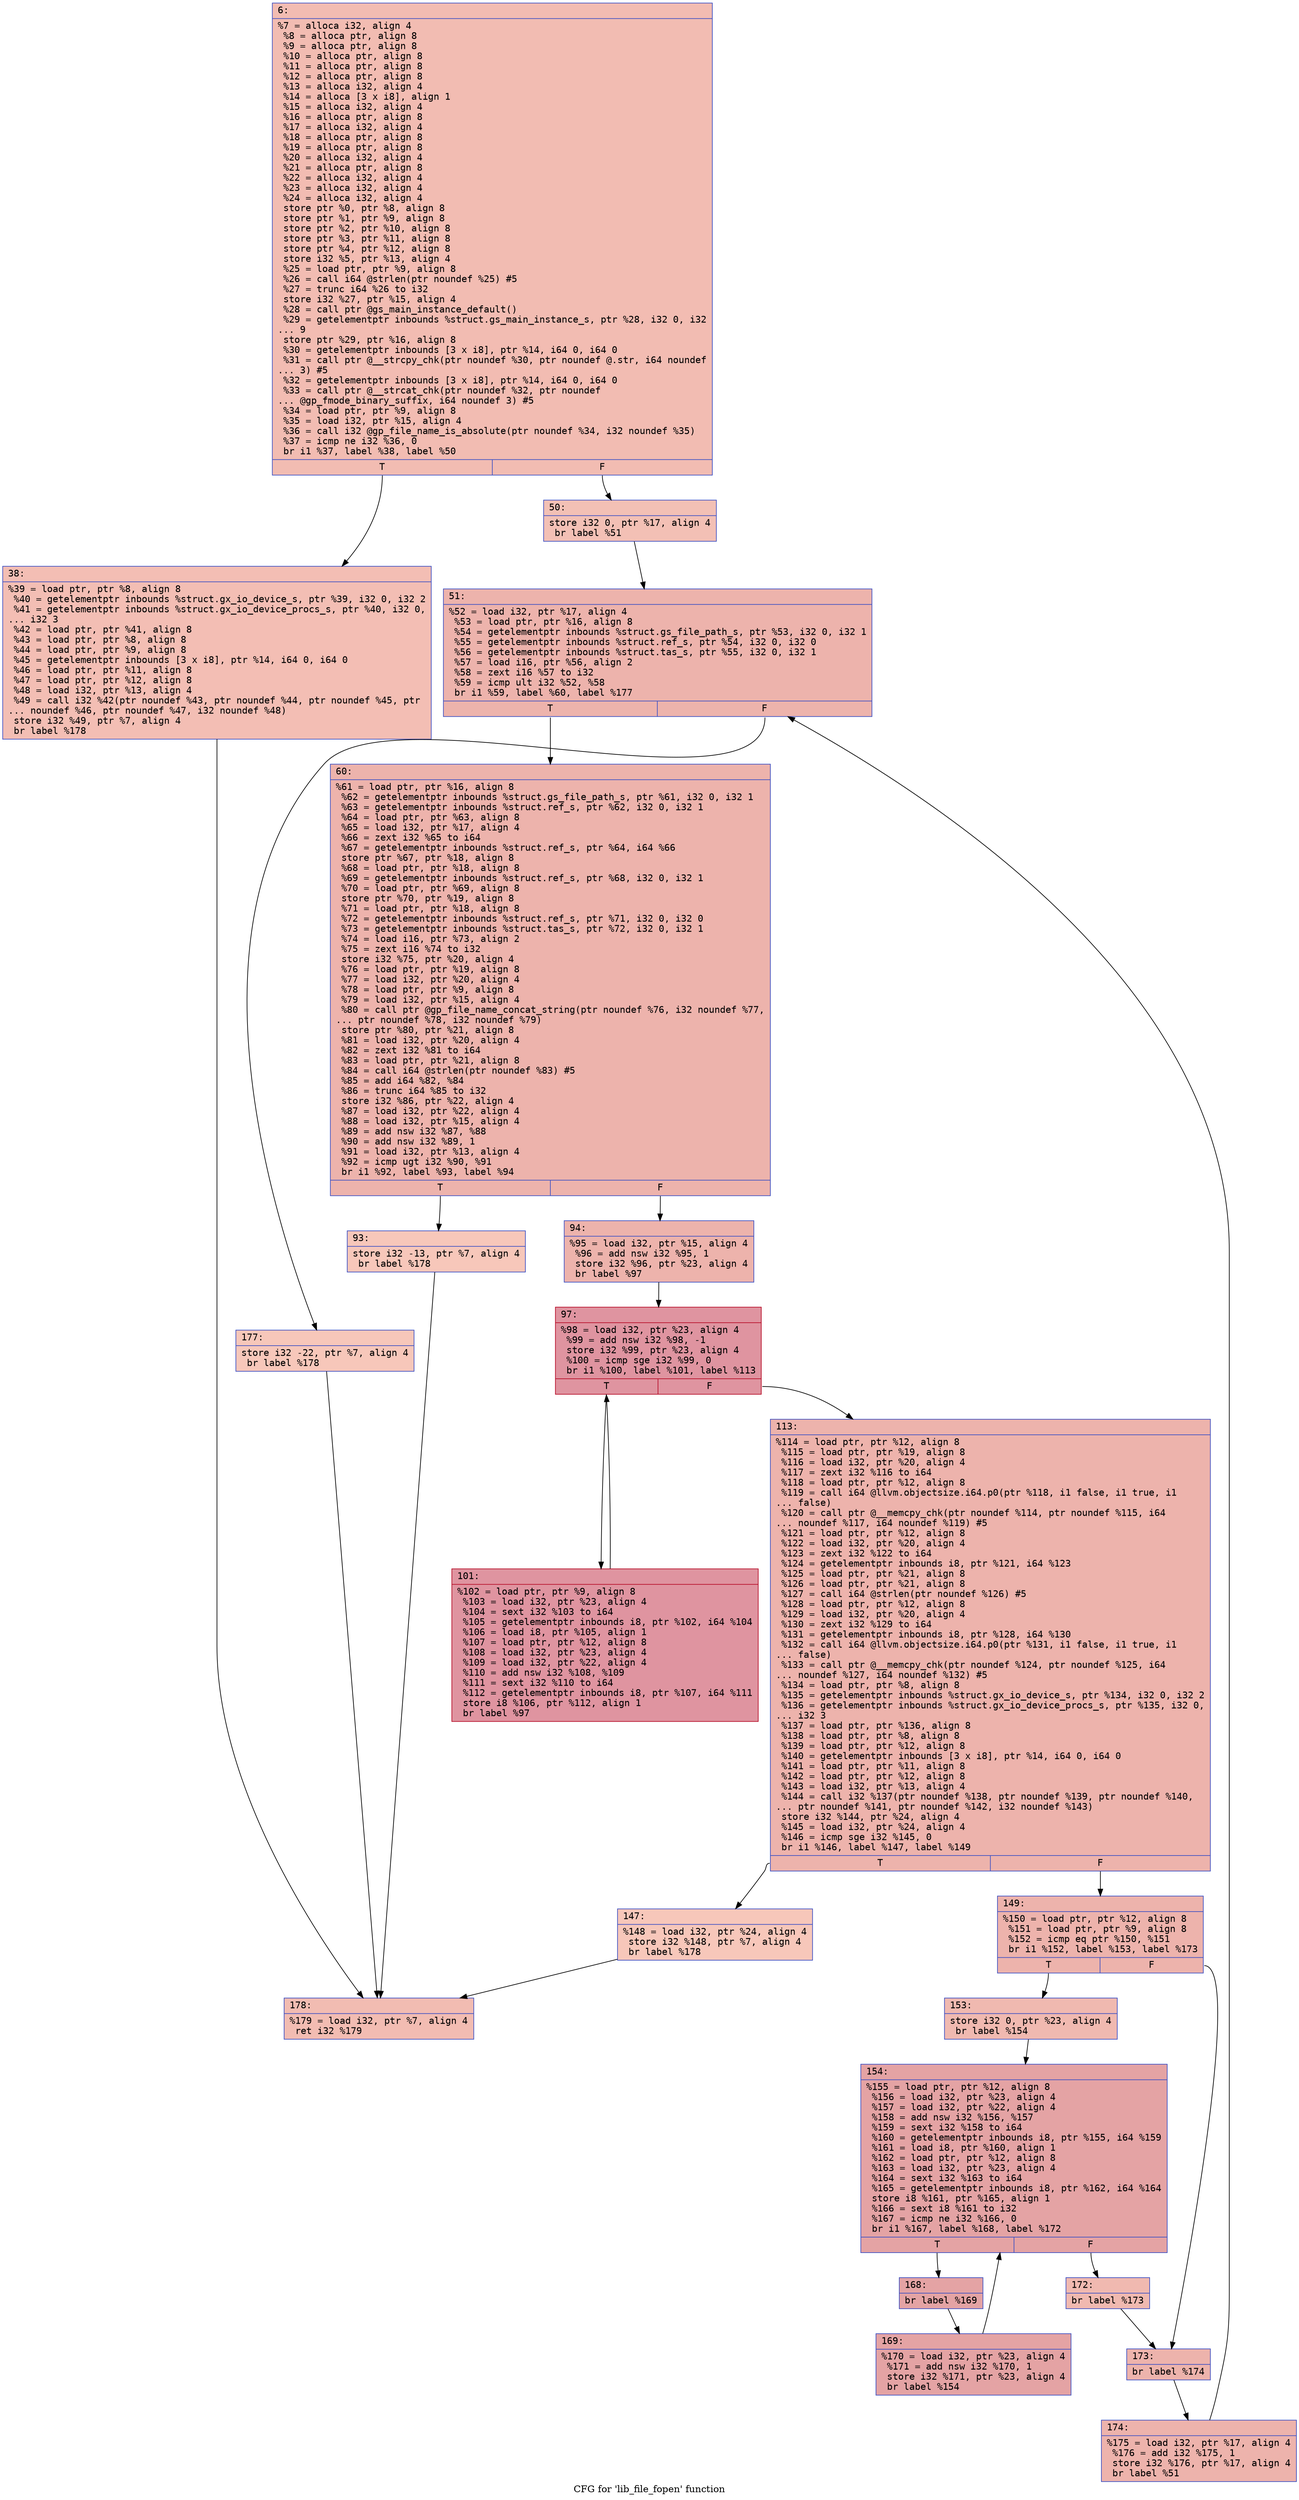digraph "CFG for 'lib_file_fopen' function" {
	label="CFG for 'lib_file_fopen' function";

	Node0x60000212a210 [shape=record,color="#3d50c3ff", style=filled, fillcolor="#e1675170" fontname="Courier",label="{6:\l|  %7 = alloca i32, align 4\l  %8 = alloca ptr, align 8\l  %9 = alloca ptr, align 8\l  %10 = alloca ptr, align 8\l  %11 = alloca ptr, align 8\l  %12 = alloca ptr, align 8\l  %13 = alloca i32, align 4\l  %14 = alloca [3 x i8], align 1\l  %15 = alloca i32, align 4\l  %16 = alloca ptr, align 8\l  %17 = alloca i32, align 4\l  %18 = alloca ptr, align 8\l  %19 = alloca ptr, align 8\l  %20 = alloca i32, align 4\l  %21 = alloca ptr, align 8\l  %22 = alloca i32, align 4\l  %23 = alloca i32, align 4\l  %24 = alloca i32, align 4\l  store ptr %0, ptr %8, align 8\l  store ptr %1, ptr %9, align 8\l  store ptr %2, ptr %10, align 8\l  store ptr %3, ptr %11, align 8\l  store ptr %4, ptr %12, align 8\l  store i32 %5, ptr %13, align 4\l  %25 = load ptr, ptr %9, align 8\l  %26 = call i64 @strlen(ptr noundef %25) #5\l  %27 = trunc i64 %26 to i32\l  store i32 %27, ptr %15, align 4\l  %28 = call ptr @gs_main_instance_default()\l  %29 = getelementptr inbounds %struct.gs_main_instance_s, ptr %28, i32 0, i32\l... 9\l  store ptr %29, ptr %16, align 8\l  %30 = getelementptr inbounds [3 x i8], ptr %14, i64 0, i64 0\l  %31 = call ptr @__strcpy_chk(ptr noundef %30, ptr noundef @.str, i64 noundef\l... 3) #5\l  %32 = getelementptr inbounds [3 x i8], ptr %14, i64 0, i64 0\l  %33 = call ptr @__strcat_chk(ptr noundef %32, ptr noundef\l... @gp_fmode_binary_suffix, i64 noundef 3) #5\l  %34 = load ptr, ptr %9, align 8\l  %35 = load i32, ptr %15, align 4\l  %36 = call i32 @gp_file_name_is_absolute(ptr noundef %34, i32 noundef %35)\l  %37 = icmp ne i32 %36, 0\l  br i1 %37, label %38, label %50\l|{<s0>T|<s1>F}}"];
	Node0x60000212a210:s0 -> Node0x60000212a260[tooltip="6 -> 38\nProbability 62.50%" ];
	Node0x60000212a210:s1 -> Node0x60000212a2b0[tooltip="6 -> 50\nProbability 37.50%" ];
	Node0x60000212a260 [shape=record,color="#3d50c3ff", style=filled, fillcolor="#e36c5570" fontname="Courier",label="{38:\l|  %39 = load ptr, ptr %8, align 8\l  %40 = getelementptr inbounds %struct.gx_io_device_s, ptr %39, i32 0, i32 2\l  %41 = getelementptr inbounds %struct.gx_io_device_procs_s, ptr %40, i32 0,\l... i32 3\l  %42 = load ptr, ptr %41, align 8\l  %43 = load ptr, ptr %8, align 8\l  %44 = load ptr, ptr %9, align 8\l  %45 = getelementptr inbounds [3 x i8], ptr %14, i64 0, i64 0\l  %46 = load ptr, ptr %11, align 8\l  %47 = load ptr, ptr %12, align 8\l  %48 = load i32, ptr %13, align 4\l  %49 = call i32 %42(ptr noundef %43, ptr noundef %44, ptr noundef %45, ptr\l... noundef %46, ptr noundef %47, i32 noundef %48)\l  store i32 %49, ptr %7, align 4\l  br label %178\l}"];
	Node0x60000212a260 -> Node0x60000212a850[tooltip="38 -> 178\nProbability 100.00%" ];
	Node0x60000212a2b0 [shape=record,color="#3d50c3ff", style=filled, fillcolor="#e5705870" fontname="Courier",label="{50:\l|  store i32 0, ptr %17, align 4\l  br label %51\l}"];
	Node0x60000212a2b0 -> Node0x60000212a300[tooltip="50 -> 51\nProbability 100.00%" ];
	Node0x60000212a300 [shape=record,color="#3d50c3ff", style=filled, fillcolor="#d6524470" fontname="Courier",label="{51:\l|  %52 = load i32, ptr %17, align 4\l  %53 = load ptr, ptr %16, align 8\l  %54 = getelementptr inbounds %struct.gs_file_path_s, ptr %53, i32 0, i32 1\l  %55 = getelementptr inbounds %struct.ref_s, ptr %54, i32 0, i32 0\l  %56 = getelementptr inbounds %struct.tas_s, ptr %55, i32 0, i32 1\l  %57 = load i16, ptr %56, align 2\l  %58 = zext i16 %57 to i32\l  %59 = icmp ult i32 %52, %58\l  br i1 %59, label %60, label %177\l|{<s0>T|<s1>F}}"];
	Node0x60000212a300:s0 -> Node0x60000212a350[tooltip="51 -> 60\nProbability 96.88%" ];
	Node0x60000212a300:s1 -> Node0x60000212a800[tooltip="51 -> 177\nProbability 3.12%" ];
	Node0x60000212a350 [shape=record,color="#3d50c3ff", style=filled, fillcolor="#d6524470" fontname="Courier",label="{60:\l|  %61 = load ptr, ptr %16, align 8\l  %62 = getelementptr inbounds %struct.gs_file_path_s, ptr %61, i32 0, i32 1\l  %63 = getelementptr inbounds %struct.ref_s, ptr %62, i32 0, i32 1\l  %64 = load ptr, ptr %63, align 8\l  %65 = load i32, ptr %17, align 4\l  %66 = zext i32 %65 to i64\l  %67 = getelementptr inbounds %struct.ref_s, ptr %64, i64 %66\l  store ptr %67, ptr %18, align 8\l  %68 = load ptr, ptr %18, align 8\l  %69 = getelementptr inbounds %struct.ref_s, ptr %68, i32 0, i32 1\l  %70 = load ptr, ptr %69, align 8\l  store ptr %70, ptr %19, align 8\l  %71 = load ptr, ptr %18, align 8\l  %72 = getelementptr inbounds %struct.ref_s, ptr %71, i32 0, i32 0\l  %73 = getelementptr inbounds %struct.tas_s, ptr %72, i32 0, i32 1\l  %74 = load i16, ptr %73, align 2\l  %75 = zext i16 %74 to i32\l  store i32 %75, ptr %20, align 4\l  %76 = load ptr, ptr %19, align 8\l  %77 = load i32, ptr %20, align 4\l  %78 = load ptr, ptr %9, align 8\l  %79 = load i32, ptr %15, align 4\l  %80 = call ptr @gp_file_name_concat_string(ptr noundef %76, i32 noundef %77,\l... ptr noundef %78, i32 noundef %79)\l  store ptr %80, ptr %21, align 8\l  %81 = load i32, ptr %20, align 4\l  %82 = zext i32 %81 to i64\l  %83 = load ptr, ptr %21, align 8\l  %84 = call i64 @strlen(ptr noundef %83) #5\l  %85 = add i64 %82, %84\l  %86 = trunc i64 %85 to i32\l  store i32 %86, ptr %22, align 4\l  %87 = load i32, ptr %22, align 4\l  %88 = load i32, ptr %15, align 4\l  %89 = add nsw i32 %87, %88\l  %90 = add nsw i32 %89, 1\l  %91 = load i32, ptr %13, align 4\l  %92 = icmp ugt i32 %90, %91\l  br i1 %92, label %93, label %94\l|{<s0>T|<s1>F}}"];
	Node0x60000212a350:s0 -> Node0x60000212a3a0[tooltip="60 -> 93\nProbability 3.12%" ];
	Node0x60000212a350:s1 -> Node0x60000212a3f0[tooltip="60 -> 94\nProbability 96.88%" ];
	Node0x60000212a3a0 [shape=record,color="#3d50c3ff", style=filled, fillcolor="#ec7f6370" fontname="Courier",label="{93:\l|  store i32 -13, ptr %7, align 4\l  br label %178\l}"];
	Node0x60000212a3a0 -> Node0x60000212a850[tooltip="93 -> 178\nProbability 100.00%" ];
	Node0x60000212a3f0 [shape=record,color="#3d50c3ff", style=filled, fillcolor="#d6524470" fontname="Courier",label="{94:\l|  %95 = load i32, ptr %15, align 4\l  %96 = add nsw i32 %95, 1\l  store i32 %96, ptr %23, align 4\l  br label %97\l}"];
	Node0x60000212a3f0 -> Node0x60000212a440[tooltip="94 -> 97\nProbability 100.00%" ];
	Node0x60000212a440 [shape=record,color="#b70d28ff", style=filled, fillcolor="#b70d2870" fontname="Courier",label="{97:\l|  %98 = load i32, ptr %23, align 4\l  %99 = add nsw i32 %98, -1\l  store i32 %99, ptr %23, align 4\l  %100 = icmp sge i32 %99, 0\l  br i1 %100, label %101, label %113\l|{<s0>T|<s1>F}}"];
	Node0x60000212a440:s0 -> Node0x60000212a490[tooltip="97 -> 101\nProbability 96.88%" ];
	Node0x60000212a440:s1 -> Node0x60000212a4e0[tooltip="97 -> 113\nProbability 3.12%" ];
	Node0x60000212a490 [shape=record,color="#b70d28ff", style=filled, fillcolor="#b70d2870" fontname="Courier",label="{101:\l|  %102 = load ptr, ptr %9, align 8\l  %103 = load i32, ptr %23, align 4\l  %104 = sext i32 %103 to i64\l  %105 = getelementptr inbounds i8, ptr %102, i64 %104\l  %106 = load i8, ptr %105, align 1\l  %107 = load ptr, ptr %12, align 8\l  %108 = load i32, ptr %23, align 4\l  %109 = load i32, ptr %22, align 4\l  %110 = add nsw i32 %108, %109\l  %111 = sext i32 %110 to i64\l  %112 = getelementptr inbounds i8, ptr %107, i64 %111\l  store i8 %106, ptr %112, align 1\l  br label %97\l}"];
	Node0x60000212a490 -> Node0x60000212a440[tooltip="101 -> 97\nProbability 100.00%" ];
	Node0x60000212a4e0 [shape=record,color="#3d50c3ff", style=filled, fillcolor="#d6524470" fontname="Courier",label="{113:\l|  %114 = load ptr, ptr %12, align 8\l  %115 = load ptr, ptr %19, align 8\l  %116 = load i32, ptr %20, align 4\l  %117 = zext i32 %116 to i64\l  %118 = load ptr, ptr %12, align 8\l  %119 = call i64 @llvm.objectsize.i64.p0(ptr %118, i1 false, i1 true, i1\l... false)\l  %120 = call ptr @__memcpy_chk(ptr noundef %114, ptr noundef %115, i64\l... noundef %117, i64 noundef %119) #5\l  %121 = load ptr, ptr %12, align 8\l  %122 = load i32, ptr %20, align 4\l  %123 = zext i32 %122 to i64\l  %124 = getelementptr inbounds i8, ptr %121, i64 %123\l  %125 = load ptr, ptr %21, align 8\l  %126 = load ptr, ptr %21, align 8\l  %127 = call i64 @strlen(ptr noundef %126) #5\l  %128 = load ptr, ptr %12, align 8\l  %129 = load i32, ptr %20, align 4\l  %130 = zext i32 %129 to i64\l  %131 = getelementptr inbounds i8, ptr %128, i64 %130\l  %132 = call i64 @llvm.objectsize.i64.p0(ptr %131, i1 false, i1 true, i1\l... false)\l  %133 = call ptr @__memcpy_chk(ptr noundef %124, ptr noundef %125, i64\l... noundef %127, i64 noundef %132) #5\l  %134 = load ptr, ptr %8, align 8\l  %135 = getelementptr inbounds %struct.gx_io_device_s, ptr %134, i32 0, i32 2\l  %136 = getelementptr inbounds %struct.gx_io_device_procs_s, ptr %135, i32 0,\l... i32 3\l  %137 = load ptr, ptr %136, align 8\l  %138 = load ptr, ptr %8, align 8\l  %139 = load ptr, ptr %12, align 8\l  %140 = getelementptr inbounds [3 x i8], ptr %14, i64 0, i64 0\l  %141 = load ptr, ptr %11, align 8\l  %142 = load ptr, ptr %12, align 8\l  %143 = load i32, ptr %13, align 4\l  %144 = call i32 %137(ptr noundef %138, ptr noundef %139, ptr noundef %140,\l... ptr noundef %141, ptr noundef %142, i32 noundef %143)\l  store i32 %144, ptr %24, align 4\l  %145 = load i32, ptr %24, align 4\l  %146 = icmp sge i32 %145, 0\l  br i1 %146, label %147, label %149\l|{<s0>T|<s1>F}}"];
	Node0x60000212a4e0:s0 -> Node0x60000212a530[tooltip="113 -> 147\nProbability 3.12%" ];
	Node0x60000212a4e0:s1 -> Node0x60000212a580[tooltip="113 -> 149\nProbability 96.88%" ];
	Node0x60000212a530 [shape=record,color="#3d50c3ff", style=filled, fillcolor="#ec7f6370" fontname="Courier",label="{147:\l|  %148 = load i32, ptr %24, align 4\l  store i32 %148, ptr %7, align 4\l  br label %178\l}"];
	Node0x60000212a530 -> Node0x60000212a850[tooltip="147 -> 178\nProbability 100.00%" ];
	Node0x60000212a580 [shape=record,color="#3d50c3ff", style=filled, fillcolor="#d6524470" fontname="Courier",label="{149:\l|  %150 = load ptr, ptr %12, align 8\l  %151 = load ptr, ptr %9, align 8\l  %152 = icmp eq ptr %150, %151\l  br i1 %152, label %153, label %173\l|{<s0>T|<s1>F}}"];
	Node0x60000212a580:s0 -> Node0x60000212a5d0[tooltip="149 -> 153\nProbability 37.50%" ];
	Node0x60000212a580:s1 -> Node0x60000212a760[tooltip="149 -> 173\nProbability 62.50%" ];
	Node0x60000212a5d0 [shape=record,color="#3d50c3ff", style=filled, fillcolor="#de614d70" fontname="Courier",label="{153:\l|  store i32 0, ptr %23, align 4\l  br label %154\l}"];
	Node0x60000212a5d0 -> Node0x60000212a620[tooltip="153 -> 154\nProbability 100.00%" ];
	Node0x60000212a620 [shape=record,color="#3d50c3ff", style=filled, fillcolor="#c32e3170" fontname="Courier",label="{154:\l|  %155 = load ptr, ptr %12, align 8\l  %156 = load i32, ptr %23, align 4\l  %157 = load i32, ptr %22, align 4\l  %158 = add nsw i32 %156, %157\l  %159 = sext i32 %158 to i64\l  %160 = getelementptr inbounds i8, ptr %155, i64 %159\l  %161 = load i8, ptr %160, align 1\l  %162 = load ptr, ptr %12, align 8\l  %163 = load i32, ptr %23, align 4\l  %164 = sext i32 %163 to i64\l  %165 = getelementptr inbounds i8, ptr %162, i64 %164\l  store i8 %161, ptr %165, align 1\l  %166 = sext i8 %161 to i32\l  %167 = icmp ne i32 %166, 0\l  br i1 %167, label %168, label %172\l|{<s0>T|<s1>F}}"];
	Node0x60000212a620:s0 -> Node0x60000212a670[tooltip="154 -> 168\nProbability 96.88%" ];
	Node0x60000212a620:s1 -> Node0x60000212a710[tooltip="154 -> 172\nProbability 3.12%" ];
	Node0x60000212a670 [shape=record,color="#3d50c3ff", style=filled, fillcolor="#c32e3170" fontname="Courier",label="{168:\l|  br label %169\l}"];
	Node0x60000212a670 -> Node0x60000212a6c0[tooltip="168 -> 169\nProbability 100.00%" ];
	Node0x60000212a6c0 [shape=record,color="#3d50c3ff", style=filled, fillcolor="#c32e3170" fontname="Courier",label="{169:\l|  %170 = load i32, ptr %23, align 4\l  %171 = add nsw i32 %170, 1\l  store i32 %171, ptr %23, align 4\l  br label %154\l}"];
	Node0x60000212a6c0 -> Node0x60000212a620[tooltip="169 -> 154\nProbability 100.00%" ];
	Node0x60000212a710 [shape=record,color="#3d50c3ff", style=filled, fillcolor="#de614d70" fontname="Courier",label="{172:\l|  br label %173\l}"];
	Node0x60000212a710 -> Node0x60000212a760[tooltip="172 -> 173\nProbability 100.00%" ];
	Node0x60000212a760 [shape=record,color="#3d50c3ff", style=filled, fillcolor="#d6524470" fontname="Courier",label="{173:\l|  br label %174\l}"];
	Node0x60000212a760 -> Node0x60000212a7b0[tooltip="173 -> 174\nProbability 100.00%" ];
	Node0x60000212a7b0 [shape=record,color="#3d50c3ff", style=filled, fillcolor="#d6524470" fontname="Courier",label="{174:\l|  %175 = load i32, ptr %17, align 4\l  %176 = add i32 %175, 1\l  store i32 %176, ptr %17, align 4\l  br label %51\l}"];
	Node0x60000212a7b0 -> Node0x60000212a300[tooltip="174 -> 51\nProbability 100.00%" ];
	Node0x60000212a800 [shape=record,color="#3d50c3ff", style=filled, fillcolor="#ec7f6370" fontname="Courier",label="{177:\l|  store i32 -22, ptr %7, align 4\l  br label %178\l}"];
	Node0x60000212a800 -> Node0x60000212a850[tooltip="177 -> 178\nProbability 100.00%" ];
	Node0x60000212a850 [shape=record,color="#3d50c3ff", style=filled, fillcolor="#e1675170" fontname="Courier",label="{178:\l|  %179 = load i32, ptr %7, align 4\l  ret i32 %179\l}"];
}
